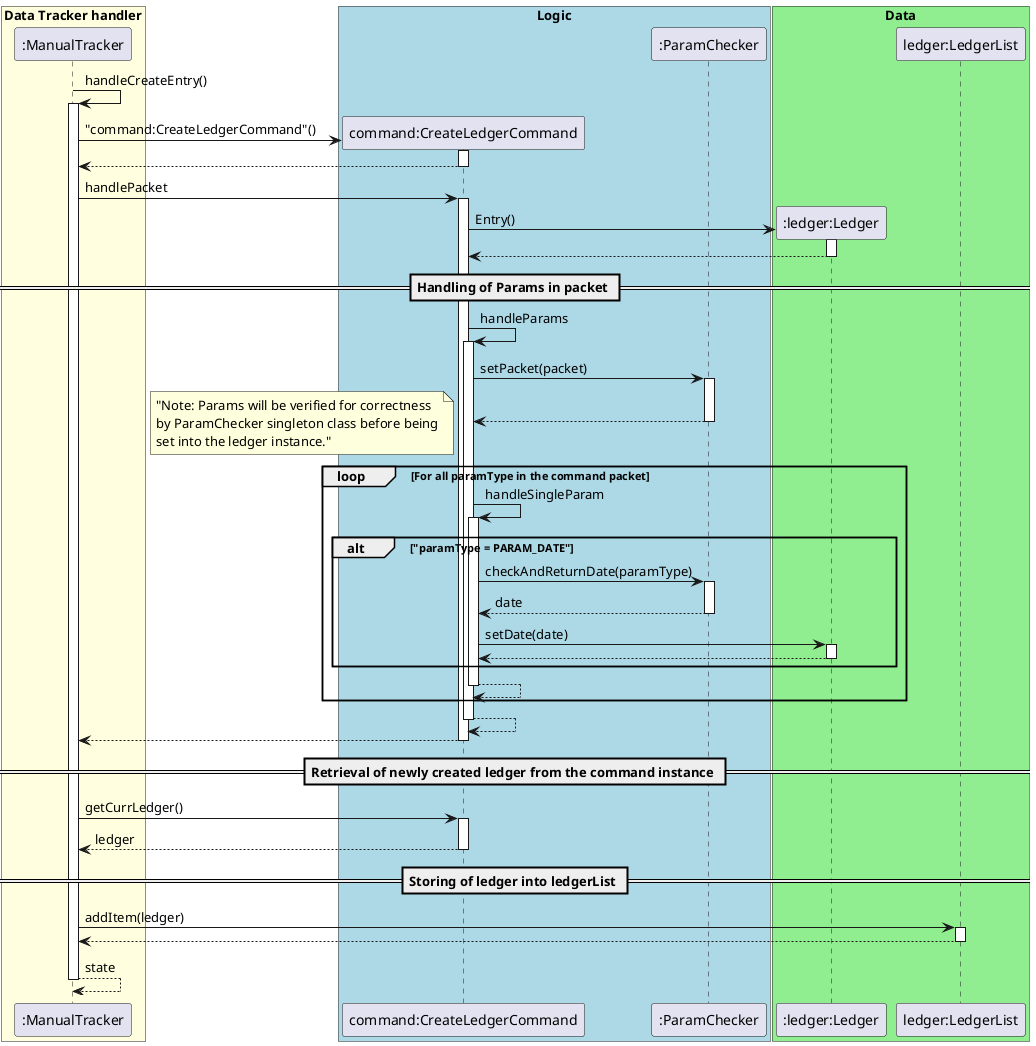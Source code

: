 @startuml
autoactivate on

":ManualTracker" ->":ManualTracker": handleCreateEntry()
    create "command:CreateLedgerCommand"
   ":ManualTracker"-> "command:CreateLedgerCommand" : "command:CreateLedgerCommand"()
    return

   ":ManualTracker"-> "command:CreateLedgerCommand" : handlePacket

        create ":ledger:Ledger"
        "command:CreateLedgerCommand" -> ":ledger:Ledger" : Entry()
        return
        == Handling of Params in packet ==
        "command:CreateLedgerCommand" -> "command:CreateLedgerCommand" : handleParams
            "command:CreateLedgerCommand" -> ":ParamChecker" : setPacket(packet)
            return
            loop For all paramType in the command packet
                note left: "Note: Params will be verified for correctness\nby ParamChecker singleton class before being\nset into the ledger instance."
                "command:CreateLedgerCommand" -> "command:CreateLedgerCommand" : handleSingleParam
                    alt "paramType = PARAM_DATE"
                        "command:CreateLedgerCommand" ->":ParamChecker": checkAndReturnDate(paramType)
                        return date
                        "command:CreateLedgerCommand" -> ":ledger:Ledger" : setDate(date)
                        return
                    end
                return
            end
        return
   return
   == Retrieval of newly created ledger from the command instance ==
   ":ManualTracker"-> "command:CreateLedgerCommand" : getCurrLedger()
   return ledger
   == Storing of ledger into ledgerList ==
   ":ManualTracker"-> "ledger:LedgerList" : addItem(ledger)
    return
return state

box "Data Tracker handler" #LightYellow
participant ":ManualTracker"
endBox

box "Logic" #LightBlue
participant "command:CreateLedgerCommand"
participant ":ParamChecker"
endBox

box "Data" #LightGreen
participant ":ledger:Ledger"
participant "ledger:LedgerList"
endBox
@enduml
